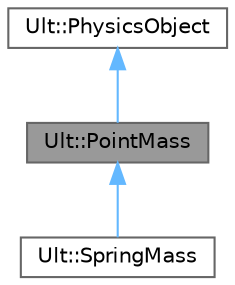 digraph "Ult::PointMass"
{
 // LATEX_PDF_SIZE
  bgcolor="transparent";
  edge [fontname=Helvetica,fontsize=10,labelfontname=Helvetica,labelfontsize=10];
  node [fontname=Helvetica,fontsize=10,shape=box,height=0.2,width=0.4];
  Node1 [id="Node000001",label="Ult::PointMass",height=0.2,width=0.4,color="gray40", fillcolor="grey60", style="filled", fontcolor="black",tooltip=" "];
  Node2 -> Node1 [id="edge1_Node000001_Node000002",dir="back",color="steelblue1",style="solid",tooltip=" "];
  Node2 [id="Node000002",label="Ult::PhysicsObject",height=0.2,width=0.4,color="gray40", fillcolor="white", style="filled",URL="$class_ult_1_1_physics_object.html",tooltip=" "];
  Node1 -> Node3 [id="edge2_Node000001_Node000003",dir="back",color="steelblue1",style="solid",tooltip=" "];
  Node3 [id="Node000003",label="Ult::SpringMass",height=0.2,width=0.4,color="gray40", fillcolor="white", style="filled",URL="$class_ult_1_1_spring_mass.html",tooltip=" "];
}
